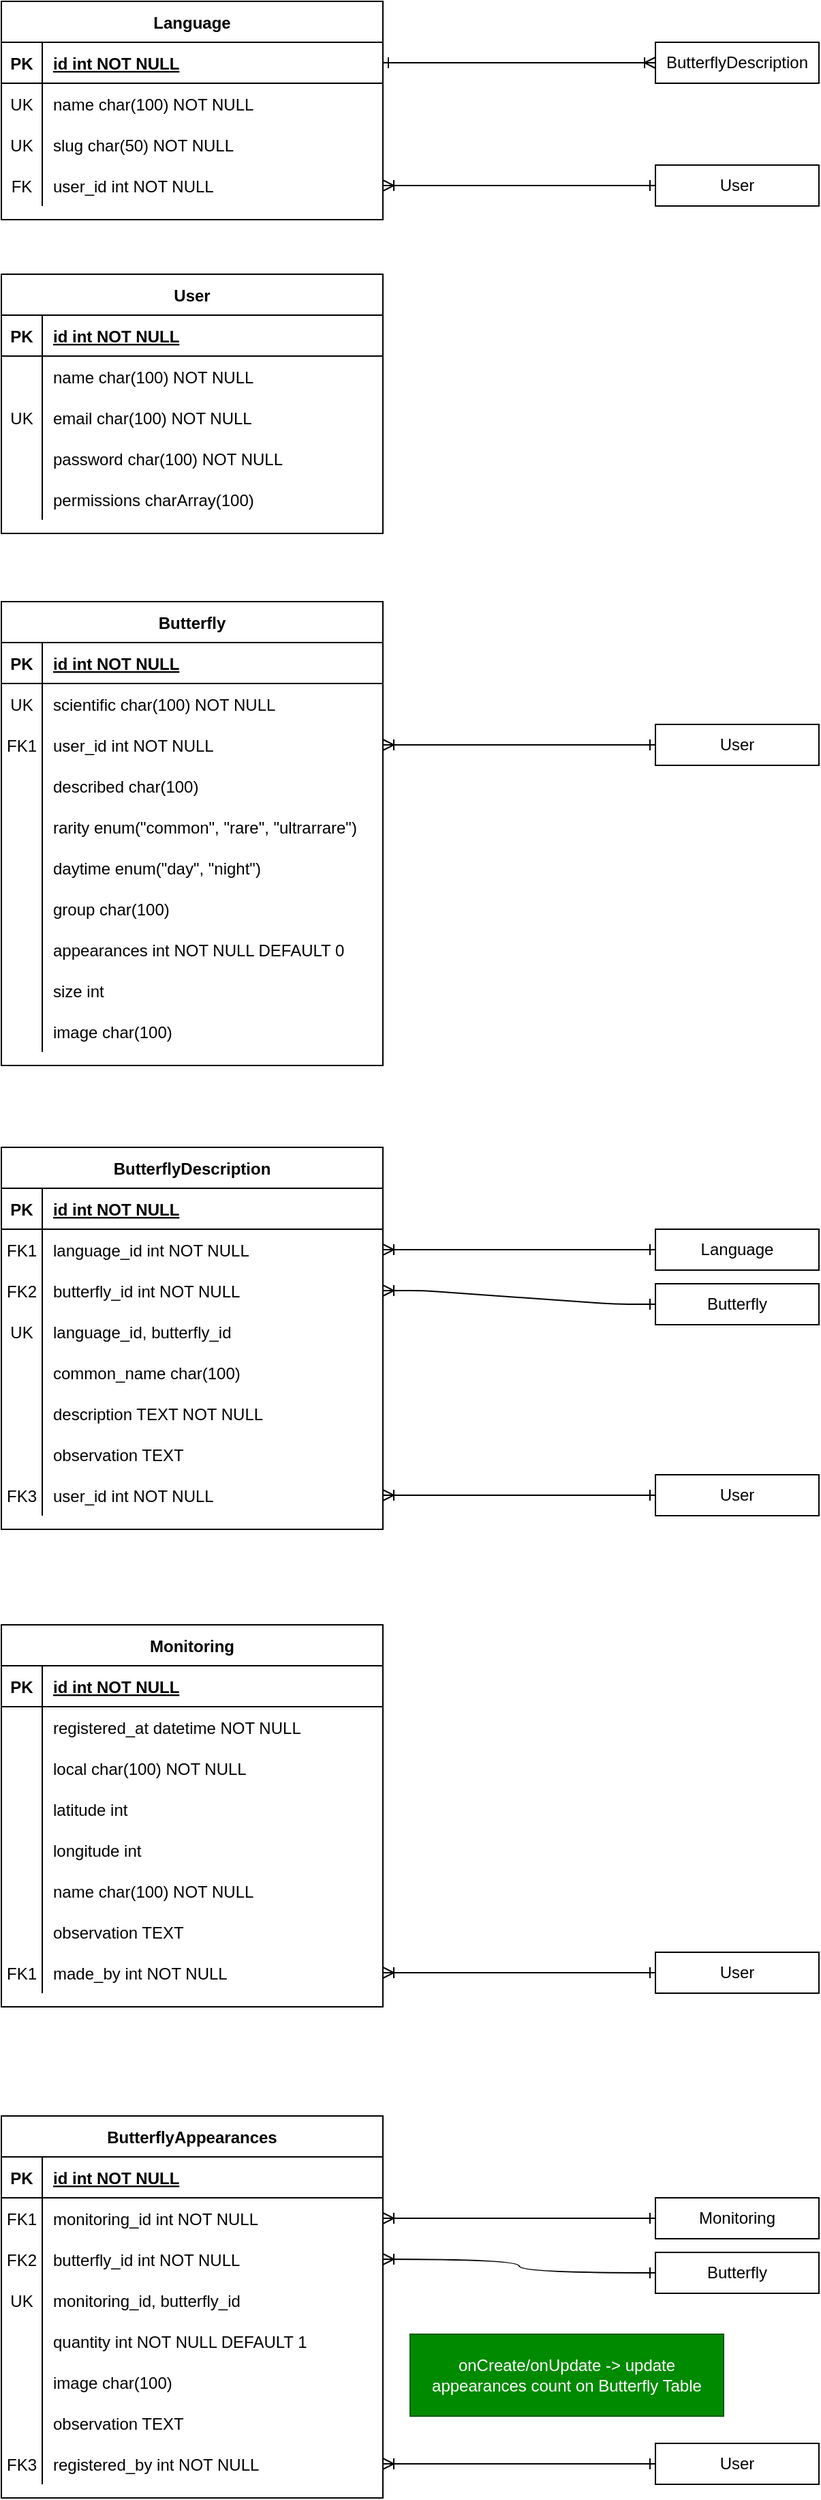 <mxfile version="20.8.10" type="device"><diagram id="R2lEEEUBdFMjLlhIrx00" name="Page-1"><mxGraphModel dx="1401" dy="868" grid="1" gridSize="10" guides="1" tooltips="1" connect="1" arrows="1" fold="1" page="1" pageScale="1" pageWidth="850" pageHeight="1100" math="0" shadow="0" extFonts="Permanent Marker^https://fonts.googleapis.com/css?family=Permanent+Marker"><root><mxCell id="0"/><mxCell id="1" parent="0"/><mxCell id="C-vyLk0tnHw3VtMMgP7b-1" value="" style="edgeStyle=entityRelationEdgeStyle;endArrow=ERoneToMany;startArrow=ERone;endFill=0;startFill=0;entryX=1;entryY=0.5;entryDx=0;entryDy=0;exitX=0;exitY=0.5;exitDx=0;exitDy=0;" parent="1" source="NZOew4aRCyh3KZvnsn2z-71" target="C-vyLk0tnHw3VtMMgP7b-9" edge="1"><mxGeometry width="100" height="100" relative="1" as="geometry"><mxPoint x="340" y="940" as="sourcePoint"/><mxPoint x="440" y="840" as="targetPoint"/></mxGeometry></mxCell><mxCell id="C-vyLk0tnHw3VtMMgP7b-2" value="ButterflyDescription" style="shape=table;startSize=30;container=1;collapsible=1;childLayout=tableLayout;fixedRows=1;rowLines=0;fontStyle=1;align=center;resizeLast=1;" parent="1" vertex="1"><mxGeometry x="80" y="880" width="280" height="280" as="geometry"/></mxCell><mxCell id="C-vyLk0tnHw3VtMMgP7b-3" value="" style="shape=partialRectangle;collapsible=0;dropTarget=0;pointerEvents=0;fillColor=none;points=[[0,0.5],[1,0.5]];portConstraint=eastwest;top=0;left=0;right=0;bottom=1;" parent="C-vyLk0tnHw3VtMMgP7b-2" vertex="1"><mxGeometry y="30" width="280" height="30" as="geometry"/></mxCell><mxCell id="C-vyLk0tnHw3VtMMgP7b-4" value="PK" style="shape=partialRectangle;overflow=hidden;connectable=0;fillColor=none;top=0;left=0;bottom=0;right=0;fontStyle=1;" parent="C-vyLk0tnHw3VtMMgP7b-3" vertex="1"><mxGeometry width="30" height="30" as="geometry"><mxRectangle width="30" height="30" as="alternateBounds"/></mxGeometry></mxCell><mxCell id="C-vyLk0tnHw3VtMMgP7b-5" value="id int NOT NULL " style="shape=partialRectangle;overflow=hidden;connectable=0;fillColor=none;top=0;left=0;bottom=0;right=0;align=left;spacingLeft=6;fontStyle=5;" parent="C-vyLk0tnHw3VtMMgP7b-3" vertex="1"><mxGeometry x="30" width="250" height="30" as="geometry"><mxRectangle width="250" height="30" as="alternateBounds"/></mxGeometry></mxCell><mxCell id="C-vyLk0tnHw3VtMMgP7b-6" value="" style="shape=partialRectangle;collapsible=0;dropTarget=0;pointerEvents=0;fillColor=none;points=[[0,0.5],[1,0.5]];portConstraint=eastwest;top=0;left=0;right=0;bottom=0;" parent="C-vyLk0tnHw3VtMMgP7b-2" vertex="1"><mxGeometry y="60" width="280" height="30" as="geometry"/></mxCell><mxCell id="C-vyLk0tnHw3VtMMgP7b-7" value="FK1" style="shape=partialRectangle;overflow=hidden;connectable=0;fillColor=none;top=0;left=0;bottom=0;right=0;" parent="C-vyLk0tnHw3VtMMgP7b-6" vertex="1"><mxGeometry width="30" height="30" as="geometry"><mxRectangle width="30" height="30" as="alternateBounds"/></mxGeometry></mxCell><mxCell id="C-vyLk0tnHw3VtMMgP7b-8" value="language_id int NOT NULL" style="shape=partialRectangle;overflow=hidden;connectable=0;fillColor=none;top=0;left=0;bottom=0;right=0;align=left;spacingLeft=6;" parent="C-vyLk0tnHw3VtMMgP7b-6" vertex="1"><mxGeometry x="30" width="250" height="30" as="geometry"><mxRectangle width="250" height="30" as="alternateBounds"/></mxGeometry></mxCell><mxCell id="C-vyLk0tnHw3VtMMgP7b-9" value="" style="shape=partialRectangle;collapsible=0;dropTarget=0;pointerEvents=0;fillColor=none;points=[[0,0.5],[1,0.5]];portConstraint=eastwest;top=0;left=0;right=0;bottom=0;" parent="C-vyLk0tnHw3VtMMgP7b-2" vertex="1"><mxGeometry y="90" width="280" height="30" as="geometry"/></mxCell><mxCell id="C-vyLk0tnHw3VtMMgP7b-10" value="FK2" style="shape=partialRectangle;overflow=hidden;connectable=0;fillColor=none;top=0;left=0;bottom=0;right=0;" parent="C-vyLk0tnHw3VtMMgP7b-9" vertex="1"><mxGeometry width="30" height="30" as="geometry"><mxRectangle width="30" height="30" as="alternateBounds"/></mxGeometry></mxCell><mxCell id="C-vyLk0tnHw3VtMMgP7b-11" value="butterfly_id int NOT NULL" style="shape=partialRectangle;overflow=hidden;connectable=0;fillColor=none;top=0;left=0;bottom=0;right=0;align=left;spacingLeft=6;" parent="C-vyLk0tnHw3VtMMgP7b-9" vertex="1"><mxGeometry x="30" width="250" height="30" as="geometry"><mxRectangle width="250" height="30" as="alternateBounds"/></mxGeometry></mxCell><mxCell id="NZOew4aRCyh3KZvnsn2z-48" value="" style="shape=partialRectangle;collapsible=0;dropTarget=0;pointerEvents=0;fillColor=none;points=[[0,0.5],[1,0.5]];portConstraint=eastwest;top=0;left=0;right=0;bottom=0;" vertex="1" parent="C-vyLk0tnHw3VtMMgP7b-2"><mxGeometry y="120" width="280" height="30" as="geometry"/></mxCell><mxCell id="NZOew4aRCyh3KZvnsn2z-49" value="UK" style="shape=partialRectangle;overflow=hidden;connectable=0;fillColor=none;top=0;left=0;bottom=0;right=0;" vertex="1" parent="NZOew4aRCyh3KZvnsn2z-48"><mxGeometry width="30" height="30" as="geometry"><mxRectangle width="30" height="30" as="alternateBounds"/></mxGeometry></mxCell><mxCell id="NZOew4aRCyh3KZvnsn2z-50" value="language_id, butterfly_id" style="shape=partialRectangle;overflow=hidden;connectable=0;fillColor=none;top=0;left=0;bottom=0;right=0;align=left;spacingLeft=6;" vertex="1" parent="NZOew4aRCyh3KZvnsn2z-48"><mxGeometry x="30" width="250" height="30" as="geometry"><mxRectangle width="250" height="30" as="alternateBounds"/></mxGeometry></mxCell><mxCell id="NZOew4aRCyh3KZvnsn2z-36" value="" style="shape=partialRectangle;collapsible=0;dropTarget=0;pointerEvents=0;fillColor=none;points=[[0,0.5],[1,0.5]];portConstraint=eastwest;top=0;left=0;right=0;bottom=0;" vertex="1" parent="C-vyLk0tnHw3VtMMgP7b-2"><mxGeometry y="150" width="280" height="30" as="geometry"/></mxCell><mxCell id="NZOew4aRCyh3KZvnsn2z-37" value="" style="shape=partialRectangle;overflow=hidden;connectable=0;fillColor=none;top=0;left=0;bottom=0;right=0;" vertex="1" parent="NZOew4aRCyh3KZvnsn2z-36"><mxGeometry width="30" height="30" as="geometry"><mxRectangle width="30" height="30" as="alternateBounds"/></mxGeometry></mxCell><mxCell id="NZOew4aRCyh3KZvnsn2z-38" value="common_name char(100)" style="shape=partialRectangle;overflow=hidden;connectable=0;fillColor=none;top=0;left=0;bottom=0;right=0;align=left;spacingLeft=6;" vertex="1" parent="NZOew4aRCyh3KZvnsn2z-36"><mxGeometry x="30" width="250" height="30" as="geometry"><mxRectangle width="250" height="30" as="alternateBounds"/></mxGeometry></mxCell><mxCell id="NZOew4aRCyh3KZvnsn2z-39" value="" style="shape=partialRectangle;collapsible=0;dropTarget=0;pointerEvents=0;fillColor=none;points=[[0,0.5],[1,0.5]];portConstraint=eastwest;top=0;left=0;right=0;bottom=0;" vertex="1" parent="C-vyLk0tnHw3VtMMgP7b-2"><mxGeometry y="180" width="280" height="30" as="geometry"/></mxCell><mxCell id="NZOew4aRCyh3KZvnsn2z-40" value="" style="shape=partialRectangle;overflow=hidden;connectable=0;fillColor=none;top=0;left=0;bottom=0;right=0;" vertex="1" parent="NZOew4aRCyh3KZvnsn2z-39"><mxGeometry width="30" height="30" as="geometry"><mxRectangle width="30" height="30" as="alternateBounds"/></mxGeometry></mxCell><mxCell id="NZOew4aRCyh3KZvnsn2z-41" value="description TEXT NOT NULL" style="shape=partialRectangle;overflow=hidden;connectable=0;fillColor=none;top=0;left=0;bottom=0;right=0;align=left;spacingLeft=6;" vertex="1" parent="NZOew4aRCyh3KZvnsn2z-39"><mxGeometry x="30" width="250" height="30" as="geometry"><mxRectangle width="250" height="30" as="alternateBounds"/></mxGeometry></mxCell><mxCell id="NZOew4aRCyh3KZvnsn2z-42" value="" style="shape=partialRectangle;collapsible=0;dropTarget=0;pointerEvents=0;fillColor=none;points=[[0,0.5],[1,0.5]];portConstraint=eastwest;top=0;left=0;right=0;bottom=0;" vertex="1" parent="C-vyLk0tnHw3VtMMgP7b-2"><mxGeometry y="210" width="280" height="30" as="geometry"/></mxCell><mxCell id="NZOew4aRCyh3KZvnsn2z-43" value="" style="shape=partialRectangle;overflow=hidden;connectable=0;fillColor=none;top=0;left=0;bottom=0;right=0;" vertex="1" parent="NZOew4aRCyh3KZvnsn2z-42"><mxGeometry width="30" height="30" as="geometry"><mxRectangle width="30" height="30" as="alternateBounds"/></mxGeometry></mxCell><mxCell id="NZOew4aRCyh3KZvnsn2z-44" value="observation TEXT" style="shape=partialRectangle;overflow=hidden;connectable=0;fillColor=none;top=0;left=0;bottom=0;right=0;align=left;spacingLeft=6;" vertex="1" parent="NZOew4aRCyh3KZvnsn2z-42"><mxGeometry x="30" width="250" height="30" as="geometry"><mxRectangle width="250" height="30" as="alternateBounds"/></mxGeometry></mxCell><mxCell id="NZOew4aRCyh3KZvnsn2z-45" value="" style="shape=partialRectangle;collapsible=0;dropTarget=0;pointerEvents=0;fillColor=none;points=[[0,0.5],[1,0.5]];portConstraint=eastwest;top=0;left=0;right=0;bottom=0;" vertex="1" parent="C-vyLk0tnHw3VtMMgP7b-2"><mxGeometry y="240" width="280" height="30" as="geometry"/></mxCell><mxCell id="NZOew4aRCyh3KZvnsn2z-46" value="FK3" style="shape=partialRectangle;overflow=hidden;connectable=0;fillColor=none;top=0;left=0;bottom=0;right=0;" vertex="1" parent="NZOew4aRCyh3KZvnsn2z-45"><mxGeometry width="30" height="30" as="geometry"><mxRectangle width="30" height="30" as="alternateBounds"/></mxGeometry></mxCell><mxCell id="NZOew4aRCyh3KZvnsn2z-47" value="user_id int NOT NULL" style="shape=partialRectangle;overflow=hidden;connectable=0;fillColor=none;top=0;left=0;bottom=0;right=0;align=left;spacingLeft=6;" vertex="1" parent="NZOew4aRCyh3KZvnsn2z-45"><mxGeometry x="30" width="250" height="30" as="geometry"><mxRectangle width="250" height="30" as="alternateBounds"/></mxGeometry></mxCell><mxCell id="C-vyLk0tnHw3VtMMgP7b-23" value="Butterfly" style="shape=table;startSize=30;container=1;collapsible=1;childLayout=tableLayout;fixedRows=1;rowLines=0;fontStyle=1;align=center;resizeLast=1;" parent="1" vertex="1"><mxGeometry x="80" y="480" width="280" height="340" as="geometry"><mxRectangle x="120" y="120" width="90" height="30" as="alternateBounds"/></mxGeometry></mxCell><mxCell id="C-vyLk0tnHw3VtMMgP7b-24" value="" style="shape=partialRectangle;collapsible=0;dropTarget=0;pointerEvents=0;fillColor=none;points=[[0,0.5],[1,0.5]];portConstraint=eastwest;top=0;left=0;right=0;bottom=1;" parent="C-vyLk0tnHw3VtMMgP7b-23" vertex="1"><mxGeometry y="30" width="280" height="30" as="geometry"/></mxCell><mxCell id="C-vyLk0tnHw3VtMMgP7b-25" value="PK" style="shape=partialRectangle;overflow=hidden;connectable=0;fillColor=none;top=0;left=0;bottom=0;right=0;fontStyle=1;" parent="C-vyLk0tnHw3VtMMgP7b-24" vertex="1"><mxGeometry width="30" height="30" as="geometry"><mxRectangle width="30" height="30" as="alternateBounds"/></mxGeometry></mxCell><mxCell id="C-vyLk0tnHw3VtMMgP7b-26" value="id int NOT NULL " style="shape=partialRectangle;overflow=hidden;connectable=0;fillColor=none;top=0;left=0;bottom=0;right=0;align=left;spacingLeft=6;fontStyle=5;" parent="C-vyLk0tnHw3VtMMgP7b-24" vertex="1"><mxGeometry x="30" width="250" height="30" as="geometry"><mxRectangle width="250" height="30" as="alternateBounds"/></mxGeometry></mxCell><mxCell id="C-vyLk0tnHw3VtMMgP7b-27" value="" style="shape=partialRectangle;collapsible=0;dropTarget=0;pointerEvents=0;fillColor=none;points=[[0,0.5],[1,0.5]];portConstraint=eastwest;top=0;left=0;right=0;bottom=0;" parent="C-vyLk0tnHw3VtMMgP7b-23" vertex="1"><mxGeometry y="60" width="280" height="30" as="geometry"/></mxCell><mxCell id="C-vyLk0tnHw3VtMMgP7b-28" value="UK" style="shape=partialRectangle;overflow=hidden;connectable=0;fillColor=none;top=0;left=0;bottom=0;right=0;" parent="C-vyLk0tnHw3VtMMgP7b-27" vertex="1"><mxGeometry width="30" height="30" as="geometry"><mxRectangle width="30" height="30" as="alternateBounds"/></mxGeometry></mxCell><mxCell id="C-vyLk0tnHw3VtMMgP7b-29" value="scientific char(100) NOT NULL" style="shape=partialRectangle;overflow=hidden;connectable=0;fillColor=none;top=0;left=0;bottom=0;right=0;align=left;spacingLeft=6;" parent="C-vyLk0tnHw3VtMMgP7b-27" vertex="1"><mxGeometry x="30" width="250" height="30" as="geometry"><mxRectangle width="250" height="30" as="alternateBounds"/></mxGeometry></mxCell><mxCell id="NZOew4aRCyh3KZvnsn2z-1" value="" style="shape=partialRectangle;collapsible=0;dropTarget=0;pointerEvents=0;fillColor=none;points=[[0,0.5],[1,0.5]];portConstraint=eastwest;top=0;left=0;right=0;bottom=0;" vertex="1" parent="C-vyLk0tnHw3VtMMgP7b-23"><mxGeometry y="90" width="280" height="30" as="geometry"/></mxCell><mxCell id="NZOew4aRCyh3KZvnsn2z-2" value="FK1" style="shape=partialRectangle;overflow=hidden;connectable=0;fillColor=none;top=0;left=0;bottom=0;right=0;" vertex="1" parent="NZOew4aRCyh3KZvnsn2z-1"><mxGeometry width="30" height="30" as="geometry"><mxRectangle width="30" height="30" as="alternateBounds"/></mxGeometry></mxCell><mxCell id="NZOew4aRCyh3KZvnsn2z-3" value="user_id int NOT NULL" style="shape=partialRectangle;overflow=hidden;connectable=0;fillColor=none;top=0;left=0;bottom=0;right=0;align=left;spacingLeft=6;" vertex="1" parent="NZOew4aRCyh3KZvnsn2z-1"><mxGeometry x="30" width="250" height="30" as="geometry"><mxRectangle width="250" height="30" as="alternateBounds"/></mxGeometry></mxCell><mxCell id="NZOew4aRCyh3KZvnsn2z-4" value="" style="shape=partialRectangle;collapsible=0;dropTarget=0;pointerEvents=0;fillColor=none;points=[[0,0.5],[1,0.5]];portConstraint=eastwest;top=0;left=0;right=0;bottom=0;" vertex="1" parent="C-vyLk0tnHw3VtMMgP7b-23"><mxGeometry y="120" width="280" height="30" as="geometry"/></mxCell><mxCell id="NZOew4aRCyh3KZvnsn2z-5" value="" style="shape=partialRectangle;overflow=hidden;connectable=0;fillColor=none;top=0;left=0;bottom=0;right=0;" vertex="1" parent="NZOew4aRCyh3KZvnsn2z-4"><mxGeometry width="30" height="30" as="geometry"><mxRectangle width="30" height="30" as="alternateBounds"/></mxGeometry></mxCell><mxCell id="NZOew4aRCyh3KZvnsn2z-6" value="described char(100) " style="shape=partialRectangle;overflow=hidden;connectable=0;fillColor=none;top=0;left=0;bottom=0;right=0;align=left;spacingLeft=6;" vertex="1" parent="NZOew4aRCyh3KZvnsn2z-4"><mxGeometry x="30" width="250" height="30" as="geometry"><mxRectangle width="250" height="30" as="alternateBounds"/></mxGeometry></mxCell><mxCell id="NZOew4aRCyh3KZvnsn2z-7" value="" style="shape=partialRectangle;collapsible=0;dropTarget=0;pointerEvents=0;fillColor=none;points=[[0,0.5],[1,0.5]];portConstraint=eastwest;top=0;left=0;right=0;bottom=0;" vertex="1" parent="C-vyLk0tnHw3VtMMgP7b-23"><mxGeometry y="150" width="280" height="30" as="geometry"/></mxCell><mxCell id="NZOew4aRCyh3KZvnsn2z-8" value="" style="shape=partialRectangle;overflow=hidden;connectable=0;fillColor=none;top=0;left=0;bottom=0;right=0;" vertex="1" parent="NZOew4aRCyh3KZvnsn2z-7"><mxGeometry width="30" height="30" as="geometry"><mxRectangle width="30" height="30" as="alternateBounds"/></mxGeometry></mxCell><mxCell id="NZOew4aRCyh3KZvnsn2z-9" value="rarity enum(&quot;common&quot;, &quot;rare&quot;, &quot;ultrarrare&quot;) " style="shape=partialRectangle;overflow=hidden;connectable=0;fillColor=none;top=0;left=0;bottom=0;right=0;align=left;spacingLeft=6;" vertex="1" parent="NZOew4aRCyh3KZvnsn2z-7"><mxGeometry x="30" width="250" height="30" as="geometry"><mxRectangle width="250" height="30" as="alternateBounds"/></mxGeometry></mxCell><mxCell id="NZOew4aRCyh3KZvnsn2z-10" value="" style="shape=partialRectangle;collapsible=0;dropTarget=0;pointerEvents=0;fillColor=none;points=[[0,0.5],[1,0.5]];portConstraint=eastwest;top=0;left=0;right=0;bottom=0;" vertex="1" parent="C-vyLk0tnHw3VtMMgP7b-23"><mxGeometry y="180" width="280" height="30" as="geometry"/></mxCell><mxCell id="NZOew4aRCyh3KZvnsn2z-11" value="" style="shape=partialRectangle;overflow=hidden;connectable=0;fillColor=none;top=0;left=0;bottom=0;right=0;" vertex="1" parent="NZOew4aRCyh3KZvnsn2z-10"><mxGeometry width="30" height="30" as="geometry"><mxRectangle width="30" height="30" as="alternateBounds"/></mxGeometry></mxCell><mxCell id="NZOew4aRCyh3KZvnsn2z-12" value="daytime enum(&quot;day&quot;, &quot;night&quot;) " style="shape=partialRectangle;overflow=hidden;connectable=0;fillColor=none;top=0;left=0;bottom=0;right=0;align=left;spacingLeft=6;" vertex="1" parent="NZOew4aRCyh3KZvnsn2z-10"><mxGeometry x="30" width="250" height="30" as="geometry"><mxRectangle width="250" height="30" as="alternateBounds"/></mxGeometry></mxCell><mxCell id="NZOew4aRCyh3KZvnsn2z-13" value="" style="shape=partialRectangle;collapsible=0;dropTarget=0;pointerEvents=0;fillColor=none;points=[[0,0.5],[1,0.5]];portConstraint=eastwest;top=0;left=0;right=0;bottom=0;" vertex="1" parent="C-vyLk0tnHw3VtMMgP7b-23"><mxGeometry y="210" width="280" height="30" as="geometry"/></mxCell><mxCell id="NZOew4aRCyh3KZvnsn2z-14" value="" style="shape=partialRectangle;overflow=hidden;connectable=0;fillColor=none;top=0;left=0;bottom=0;right=0;" vertex="1" parent="NZOew4aRCyh3KZvnsn2z-13"><mxGeometry width="30" height="30" as="geometry"><mxRectangle width="30" height="30" as="alternateBounds"/></mxGeometry></mxCell><mxCell id="NZOew4aRCyh3KZvnsn2z-15" value="group char(100) " style="shape=partialRectangle;overflow=hidden;connectable=0;fillColor=none;top=0;left=0;bottom=0;right=0;align=left;spacingLeft=6;" vertex="1" parent="NZOew4aRCyh3KZvnsn2z-13"><mxGeometry x="30" width="250" height="30" as="geometry"><mxRectangle width="250" height="30" as="alternateBounds"/></mxGeometry></mxCell><mxCell id="NZOew4aRCyh3KZvnsn2z-16" value="" style="shape=partialRectangle;collapsible=0;dropTarget=0;pointerEvents=0;fillColor=none;points=[[0,0.5],[1,0.5]];portConstraint=eastwest;top=0;left=0;right=0;bottom=0;" vertex="1" parent="C-vyLk0tnHw3VtMMgP7b-23"><mxGeometry y="240" width="280" height="30" as="geometry"/></mxCell><mxCell id="NZOew4aRCyh3KZvnsn2z-17" value="" style="shape=partialRectangle;overflow=hidden;connectable=0;fillColor=none;top=0;left=0;bottom=0;right=0;" vertex="1" parent="NZOew4aRCyh3KZvnsn2z-16"><mxGeometry width="30" height="30" as="geometry"><mxRectangle width="30" height="30" as="alternateBounds"/></mxGeometry></mxCell><mxCell id="NZOew4aRCyh3KZvnsn2z-18" value="appearances int NOT NULL DEFAULT 0 " style="shape=partialRectangle;overflow=hidden;connectable=0;fillColor=none;top=0;left=0;bottom=0;right=0;align=left;spacingLeft=6;" vertex="1" parent="NZOew4aRCyh3KZvnsn2z-16"><mxGeometry x="30" width="250" height="30" as="geometry"><mxRectangle width="250" height="30" as="alternateBounds"/></mxGeometry></mxCell><mxCell id="NZOew4aRCyh3KZvnsn2z-19" value="" style="shape=partialRectangle;collapsible=0;dropTarget=0;pointerEvents=0;fillColor=none;points=[[0,0.5],[1,0.5]];portConstraint=eastwest;top=0;left=0;right=0;bottom=0;" vertex="1" parent="C-vyLk0tnHw3VtMMgP7b-23"><mxGeometry y="270" width="280" height="30" as="geometry"/></mxCell><mxCell id="NZOew4aRCyh3KZvnsn2z-20" value="" style="shape=partialRectangle;overflow=hidden;connectable=0;fillColor=none;top=0;left=0;bottom=0;right=0;" vertex="1" parent="NZOew4aRCyh3KZvnsn2z-19"><mxGeometry width="30" height="30" as="geometry"><mxRectangle width="30" height="30" as="alternateBounds"/></mxGeometry></mxCell><mxCell id="NZOew4aRCyh3KZvnsn2z-21" value="size int " style="shape=partialRectangle;overflow=hidden;connectable=0;fillColor=none;top=0;left=0;bottom=0;right=0;align=left;spacingLeft=6;" vertex="1" parent="NZOew4aRCyh3KZvnsn2z-19"><mxGeometry x="30" width="250" height="30" as="geometry"><mxRectangle width="250" height="30" as="alternateBounds"/></mxGeometry></mxCell><mxCell id="NZOew4aRCyh3KZvnsn2z-22" value="" style="shape=partialRectangle;collapsible=0;dropTarget=0;pointerEvents=0;fillColor=none;points=[[0,0.5],[1,0.5]];portConstraint=eastwest;top=0;left=0;right=0;bottom=0;" vertex="1" parent="C-vyLk0tnHw3VtMMgP7b-23"><mxGeometry y="300" width="280" height="30" as="geometry"/></mxCell><mxCell id="NZOew4aRCyh3KZvnsn2z-23" value="" style="shape=partialRectangle;overflow=hidden;connectable=0;fillColor=none;top=0;left=0;bottom=0;right=0;" vertex="1" parent="NZOew4aRCyh3KZvnsn2z-22"><mxGeometry width="30" height="30" as="geometry"><mxRectangle width="30" height="30" as="alternateBounds"/></mxGeometry></mxCell><mxCell id="NZOew4aRCyh3KZvnsn2z-24" value="image char(100)" style="shape=partialRectangle;overflow=hidden;connectable=0;fillColor=none;top=0;left=0;bottom=0;right=0;align=left;spacingLeft=6;" vertex="1" parent="NZOew4aRCyh3KZvnsn2z-22"><mxGeometry x="30" width="250" height="30" as="geometry"><mxRectangle width="250" height="30" as="alternateBounds"/></mxGeometry></mxCell><mxCell id="NZOew4aRCyh3KZvnsn2z-25" value="Language" style="shape=table;startSize=30;container=1;collapsible=1;childLayout=tableLayout;fixedRows=1;rowLines=0;fontStyle=1;align=center;resizeLast=1;" vertex="1" parent="1"><mxGeometry x="80" y="40" width="280" height="160" as="geometry"/></mxCell><mxCell id="NZOew4aRCyh3KZvnsn2z-26" value="" style="shape=partialRectangle;collapsible=0;dropTarget=0;pointerEvents=0;fillColor=none;points=[[0,0.5],[1,0.5]];portConstraint=eastwest;top=0;left=0;right=0;bottom=1;" vertex="1" parent="NZOew4aRCyh3KZvnsn2z-25"><mxGeometry y="30" width="280" height="30" as="geometry"/></mxCell><mxCell id="NZOew4aRCyh3KZvnsn2z-27" value="PK" style="shape=partialRectangle;overflow=hidden;connectable=0;fillColor=none;top=0;left=0;bottom=0;right=0;fontStyle=1;" vertex="1" parent="NZOew4aRCyh3KZvnsn2z-26"><mxGeometry width="30" height="30" as="geometry"><mxRectangle width="30" height="30" as="alternateBounds"/></mxGeometry></mxCell><mxCell id="NZOew4aRCyh3KZvnsn2z-28" value="id int NOT NULL " style="shape=partialRectangle;overflow=hidden;connectable=0;fillColor=none;top=0;left=0;bottom=0;right=0;align=left;spacingLeft=6;fontStyle=5;" vertex="1" parent="NZOew4aRCyh3KZvnsn2z-26"><mxGeometry x="30" width="250" height="30" as="geometry"><mxRectangle width="250" height="30" as="alternateBounds"/></mxGeometry></mxCell><mxCell id="NZOew4aRCyh3KZvnsn2z-29" value="" style="shape=partialRectangle;collapsible=0;dropTarget=0;pointerEvents=0;fillColor=none;points=[[0,0.5],[1,0.5]];portConstraint=eastwest;top=0;left=0;right=0;bottom=0;" vertex="1" parent="NZOew4aRCyh3KZvnsn2z-25"><mxGeometry y="60" width="280" height="30" as="geometry"/></mxCell><mxCell id="NZOew4aRCyh3KZvnsn2z-30" value="UK" style="shape=partialRectangle;overflow=hidden;connectable=0;fillColor=none;top=0;left=0;bottom=0;right=0;" vertex="1" parent="NZOew4aRCyh3KZvnsn2z-29"><mxGeometry width="30" height="30" as="geometry"><mxRectangle width="30" height="30" as="alternateBounds"/></mxGeometry></mxCell><mxCell id="NZOew4aRCyh3KZvnsn2z-31" value="name char(100) NOT NULL" style="shape=partialRectangle;overflow=hidden;connectable=0;fillColor=none;top=0;left=0;bottom=0;right=0;align=left;spacingLeft=6;" vertex="1" parent="NZOew4aRCyh3KZvnsn2z-29"><mxGeometry x="30" width="250" height="30" as="geometry"><mxRectangle width="250" height="30" as="alternateBounds"/></mxGeometry></mxCell><mxCell id="NZOew4aRCyh3KZvnsn2z-32" value="" style="shape=partialRectangle;collapsible=0;dropTarget=0;pointerEvents=0;fillColor=none;points=[[0,0.5],[1,0.5]];portConstraint=eastwest;top=0;left=0;right=0;bottom=0;" vertex="1" parent="NZOew4aRCyh3KZvnsn2z-25"><mxGeometry y="90" width="280" height="30" as="geometry"/></mxCell><mxCell id="NZOew4aRCyh3KZvnsn2z-33" value="UK" style="shape=partialRectangle;overflow=hidden;connectable=0;fillColor=none;top=0;left=0;bottom=0;right=0;" vertex="1" parent="NZOew4aRCyh3KZvnsn2z-32"><mxGeometry width="30" height="30" as="geometry"><mxRectangle width="30" height="30" as="alternateBounds"/></mxGeometry></mxCell><mxCell id="NZOew4aRCyh3KZvnsn2z-34" value="slug char(50) NOT NULL" style="shape=partialRectangle;overflow=hidden;connectable=0;fillColor=none;top=0;left=0;bottom=0;right=0;align=left;spacingLeft=6;" vertex="1" parent="NZOew4aRCyh3KZvnsn2z-32"><mxGeometry x="30" width="250" height="30" as="geometry"><mxRectangle width="250" height="30" as="alternateBounds"/></mxGeometry></mxCell><mxCell id="NZOew4aRCyh3KZvnsn2z-78" value="" style="shape=partialRectangle;collapsible=0;dropTarget=0;pointerEvents=0;fillColor=none;points=[[0,0.5],[1,0.5]];portConstraint=eastwest;top=0;left=0;right=0;bottom=0;" vertex="1" parent="NZOew4aRCyh3KZvnsn2z-25"><mxGeometry y="120" width="280" height="30" as="geometry"/></mxCell><mxCell id="NZOew4aRCyh3KZvnsn2z-79" value="FK" style="shape=partialRectangle;overflow=hidden;connectable=0;fillColor=none;top=0;left=0;bottom=0;right=0;" vertex="1" parent="NZOew4aRCyh3KZvnsn2z-78"><mxGeometry width="30" height="30" as="geometry"><mxRectangle width="30" height="30" as="alternateBounds"/></mxGeometry></mxCell><mxCell id="NZOew4aRCyh3KZvnsn2z-80" value="user_id int NOT NULL" style="shape=partialRectangle;overflow=hidden;connectable=0;fillColor=none;top=0;left=0;bottom=0;right=0;align=left;spacingLeft=6;" vertex="1" parent="NZOew4aRCyh3KZvnsn2z-78"><mxGeometry x="30" width="250" height="30" as="geometry"><mxRectangle width="250" height="30" as="alternateBounds"/></mxGeometry></mxCell><mxCell id="NZOew4aRCyh3KZvnsn2z-35" style="edgeStyle=orthogonalEdgeStyle;rounded=0;orthogonalLoop=1;jettySize=auto;html=1;exitX=1;exitY=0.5;exitDx=0;exitDy=0;entryX=0;entryY=0.5;entryDx=0;entryDy=0;endArrow=ERoneToMany;endFill=0;curved=1;startArrow=ERone;startFill=0;" edge="1" parent="1" source="NZOew4aRCyh3KZvnsn2z-26" target="NZOew4aRCyh3KZvnsn2z-67"><mxGeometry relative="1" as="geometry"/></mxCell><mxCell id="NZOew4aRCyh3KZvnsn2z-51" value="User" style="shape=table;startSize=30;container=1;collapsible=1;childLayout=tableLayout;fixedRows=1;rowLines=0;fontStyle=1;align=center;resizeLast=1;" vertex="1" parent="1"><mxGeometry x="80" y="240" width="280" height="190" as="geometry"/></mxCell><mxCell id="NZOew4aRCyh3KZvnsn2z-52" value="" style="shape=partialRectangle;collapsible=0;dropTarget=0;pointerEvents=0;fillColor=none;points=[[0,0.5],[1,0.5]];portConstraint=eastwest;top=0;left=0;right=0;bottom=1;" vertex="1" parent="NZOew4aRCyh3KZvnsn2z-51"><mxGeometry y="30" width="280" height="30" as="geometry"/></mxCell><mxCell id="NZOew4aRCyh3KZvnsn2z-53" value="PK" style="shape=partialRectangle;overflow=hidden;connectable=0;fillColor=none;top=0;left=0;bottom=0;right=0;fontStyle=1;" vertex="1" parent="NZOew4aRCyh3KZvnsn2z-52"><mxGeometry width="30" height="30" as="geometry"><mxRectangle width="30" height="30" as="alternateBounds"/></mxGeometry></mxCell><mxCell id="NZOew4aRCyh3KZvnsn2z-54" value="id int NOT NULL " style="shape=partialRectangle;overflow=hidden;connectable=0;fillColor=none;top=0;left=0;bottom=0;right=0;align=left;spacingLeft=6;fontStyle=5;" vertex="1" parent="NZOew4aRCyh3KZvnsn2z-52"><mxGeometry x="30" width="250" height="30" as="geometry"><mxRectangle width="250" height="30" as="alternateBounds"/></mxGeometry></mxCell><mxCell id="NZOew4aRCyh3KZvnsn2z-55" value="" style="shape=partialRectangle;collapsible=0;dropTarget=0;pointerEvents=0;fillColor=none;points=[[0,0.5],[1,0.5]];portConstraint=eastwest;top=0;left=0;right=0;bottom=0;" vertex="1" parent="NZOew4aRCyh3KZvnsn2z-51"><mxGeometry y="60" width="280" height="30" as="geometry"/></mxCell><mxCell id="NZOew4aRCyh3KZvnsn2z-56" value="" style="shape=partialRectangle;overflow=hidden;connectable=0;fillColor=none;top=0;left=0;bottom=0;right=0;" vertex="1" parent="NZOew4aRCyh3KZvnsn2z-55"><mxGeometry width="30" height="30" as="geometry"><mxRectangle width="30" height="30" as="alternateBounds"/></mxGeometry></mxCell><mxCell id="NZOew4aRCyh3KZvnsn2z-57" value="name char(100) NOT NULL" style="shape=partialRectangle;overflow=hidden;connectable=0;fillColor=none;top=0;left=0;bottom=0;right=0;align=left;spacingLeft=6;" vertex="1" parent="NZOew4aRCyh3KZvnsn2z-55"><mxGeometry x="30" width="250" height="30" as="geometry"><mxRectangle width="250" height="30" as="alternateBounds"/></mxGeometry></mxCell><mxCell id="NZOew4aRCyh3KZvnsn2z-58" value="" style="shape=partialRectangle;collapsible=0;dropTarget=0;pointerEvents=0;fillColor=none;points=[[0,0.5],[1,0.5]];portConstraint=eastwest;top=0;left=0;right=0;bottom=0;" vertex="1" parent="NZOew4aRCyh3KZvnsn2z-51"><mxGeometry y="90" width="280" height="30" as="geometry"/></mxCell><mxCell id="NZOew4aRCyh3KZvnsn2z-59" value="UK" style="shape=partialRectangle;overflow=hidden;connectable=0;fillColor=none;top=0;left=0;bottom=0;right=0;" vertex="1" parent="NZOew4aRCyh3KZvnsn2z-58"><mxGeometry width="30" height="30" as="geometry"><mxRectangle width="30" height="30" as="alternateBounds"/></mxGeometry></mxCell><mxCell id="NZOew4aRCyh3KZvnsn2z-60" value="email char(100) NOT NULL" style="shape=partialRectangle;overflow=hidden;connectable=0;fillColor=none;top=0;left=0;bottom=0;right=0;align=left;spacingLeft=6;" vertex="1" parent="NZOew4aRCyh3KZvnsn2z-58"><mxGeometry x="30" width="250" height="30" as="geometry"><mxRectangle width="250" height="30" as="alternateBounds"/></mxGeometry></mxCell><mxCell id="NZOew4aRCyh3KZvnsn2z-61" value="" style="shape=partialRectangle;collapsible=0;dropTarget=0;pointerEvents=0;fillColor=none;points=[[0,0.5],[1,0.5]];portConstraint=eastwest;top=0;left=0;right=0;bottom=0;" vertex="1" parent="NZOew4aRCyh3KZvnsn2z-51"><mxGeometry y="120" width="280" height="30" as="geometry"/></mxCell><mxCell id="NZOew4aRCyh3KZvnsn2z-62" value="" style="shape=partialRectangle;overflow=hidden;connectable=0;fillColor=none;top=0;left=0;bottom=0;right=0;" vertex="1" parent="NZOew4aRCyh3KZvnsn2z-61"><mxGeometry width="30" height="30" as="geometry"><mxRectangle width="30" height="30" as="alternateBounds"/></mxGeometry></mxCell><mxCell id="NZOew4aRCyh3KZvnsn2z-63" value="password char(100) NOT NULL" style="shape=partialRectangle;overflow=hidden;connectable=0;fillColor=none;top=0;left=0;bottom=0;right=0;align=left;spacingLeft=6;" vertex="1" parent="NZOew4aRCyh3KZvnsn2z-61"><mxGeometry x="30" width="250" height="30" as="geometry"><mxRectangle width="250" height="30" as="alternateBounds"/></mxGeometry></mxCell><mxCell id="NZOew4aRCyh3KZvnsn2z-64" value="" style="shape=partialRectangle;collapsible=0;dropTarget=0;pointerEvents=0;fillColor=none;points=[[0,0.5],[1,0.5]];portConstraint=eastwest;top=0;left=0;right=0;bottom=0;" vertex="1" parent="NZOew4aRCyh3KZvnsn2z-51"><mxGeometry y="150" width="280" height="30" as="geometry"/></mxCell><mxCell id="NZOew4aRCyh3KZvnsn2z-65" value="" style="shape=partialRectangle;overflow=hidden;connectable=0;fillColor=none;top=0;left=0;bottom=0;right=0;" vertex="1" parent="NZOew4aRCyh3KZvnsn2z-64"><mxGeometry width="30" height="30" as="geometry"><mxRectangle width="30" height="30" as="alternateBounds"/></mxGeometry></mxCell><mxCell id="NZOew4aRCyh3KZvnsn2z-66" value="permissions charArray(100)" style="shape=partialRectangle;overflow=hidden;connectable=0;fillColor=none;top=0;left=0;bottom=0;right=0;align=left;spacingLeft=6;" vertex="1" parent="NZOew4aRCyh3KZvnsn2z-64"><mxGeometry x="30" width="250" height="30" as="geometry"><mxRectangle width="250" height="30" as="alternateBounds"/></mxGeometry></mxCell><mxCell id="NZOew4aRCyh3KZvnsn2z-67" value="ButterflyDescription" style="rounded=0;whiteSpace=wrap;html=1;fillColor=none;" vertex="1" parent="1"><mxGeometry x="560" y="70" width="120" height="30" as="geometry"/></mxCell><mxCell id="NZOew4aRCyh3KZvnsn2z-69" value="Language" style="rounded=0;whiteSpace=wrap;html=1;fillColor=none;" vertex="1" parent="1"><mxGeometry x="560" y="940" width="120" height="30" as="geometry"/></mxCell><mxCell id="NZOew4aRCyh3KZvnsn2z-71" value="Butterfly" style="rounded=0;whiteSpace=wrap;html=1;fillColor=none;" vertex="1" parent="1"><mxGeometry x="560" y="980" width="120" height="30" as="geometry"/></mxCell><mxCell id="NZOew4aRCyh3KZvnsn2z-73" style="edgeStyle=orthogonalEdgeStyle;curved=1;rounded=0;orthogonalLoop=1;jettySize=auto;html=1;exitX=1;exitY=0.5;exitDx=0;exitDy=0;entryX=0;entryY=0.5;entryDx=0;entryDy=0;startArrow=ERoneToMany;startFill=0;endArrow=ERone;endFill=0;" edge="1" parent="1" source="C-vyLk0tnHw3VtMMgP7b-6" target="NZOew4aRCyh3KZvnsn2z-69"><mxGeometry relative="1" as="geometry"/></mxCell><mxCell id="NZOew4aRCyh3KZvnsn2z-74" value="User" style="rounded=0;whiteSpace=wrap;html=1;fillColor=none;" vertex="1" parent="1"><mxGeometry x="560" y="1120" width="120" height="30" as="geometry"/></mxCell><mxCell id="NZOew4aRCyh3KZvnsn2z-75" style="edgeStyle=orthogonalEdgeStyle;curved=1;rounded=0;orthogonalLoop=1;jettySize=auto;html=1;exitX=1;exitY=0.5;exitDx=0;exitDy=0;startArrow=ERoneToMany;startFill=0;endArrow=ERone;endFill=0;" edge="1" parent="1" source="NZOew4aRCyh3KZvnsn2z-45" target="NZOew4aRCyh3KZvnsn2z-74"><mxGeometry relative="1" as="geometry"/></mxCell><mxCell id="NZOew4aRCyh3KZvnsn2z-76" value="User" style="rounded=0;whiteSpace=wrap;html=1;fillColor=none;" vertex="1" parent="1"><mxGeometry x="560" y="570" width="120" height="30" as="geometry"/></mxCell><mxCell id="NZOew4aRCyh3KZvnsn2z-77" style="edgeStyle=orthogonalEdgeStyle;curved=1;rounded=0;orthogonalLoop=1;jettySize=auto;html=1;exitX=1;exitY=0.5;exitDx=0;exitDy=0;entryX=0;entryY=0.5;entryDx=0;entryDy=0;startArrow=ERoneToMany;startFill=0;endArrow=ERone;endFill=0;" edge="1" parent="1" source="NZOew4aRCyh3KZvnsn2z-1" target="NZOew4aRCyh3KZvnsn2z-76"><mxGeometry relative="1" as="geometry"/></mxCell><mxCell id="NZOew4aRCyh3KZvnsn2z-81" value="User" style="rounded=0;whiteSpace=wrap;html=1;fillColor=none;" vertex="1" parent="1"><mxGeometry x="560" y="160" width="120" height="30" as="geometry"/></mxCell><mxCell id="NZOew4aRCyh3KZvnsn2z-82" style="edgeStyle=orthogonalEdgeStyle;curved=1;rounded=0;orthogonalLoop=1;jettySize=auto;html=1;exitX=1;exitY=0.5;exitDx=0;exitDy=0;entryX=0;entryY=0.5;entryDx=0;entryDy=0;startArrow=ERoneToMany;startFill=0;endArrow=ERone;endFill=0;" edge="1" parent="1" source="NZOew4aRCyh3KZvnsn2z-78" target="NZOew4aRCyh3KZvnsn2z-81"><mxGeometry relative="1" as="geometry"/></mxCell><mxCell id="NZOew4aRCyh3KZvnsn2z-83" value="Monitoring" style="shape=table;startSize=30;container=1;collapsible=1;childLayout=tableLayout;fixedRows=1;rowLines=0;fontStyle=1;align=center;resizeLast=1;" vertex="1" parent="1"><mxGeometry x="80" y="1230" width="280" height="280" as="geometry"/></mxCell><mxCell id="NZOew4aRCyh3KZvnsn2z-84" value="" style="shape=partialRectangle;collapsible=0;dropTarget=0;pointerEvents=0;fillColor=none;points=[[0,0.5],[1,0.5]];portConstraint=eastwest;top=0;left=0;right=0;bottom=1;" vertex="1" parent="NZOew4aRCyh3KZvnsn2z-83"><mxGeometry y="30" width="280" height="30" as="geometry"/></mxCell><mxCell id="NZOew4aRCyh3KZvnsn2z-85" value="PK" style="shape=partialRectangle;overflow=hidden;connectable=0;fillColor=none;top=0;left=0;bottom=0;right=0;fontStyle=1;" vertex="1" parent="NZOew4aRCyh3KZvnsn2z-84"><mxGeometry width="30" height="30" as="geometry"><mxRectangle width="30" height="30" as="alternateBounds"/></mxGeometry></mxCell><mxCell id="NZOew4aRCyh3KZvnsn2z-86" value="id int NOT NULL " style="shape=partialRectangle;overflow=hidden;connectable=0;fillColor=none;top=0;left=0;bottom=0;right=0;align=left;spacingLeft=6;fontStyle=5;" vertex="1" parent="NZOew4aRCyh3KZvnsn2z-84"><mxGeometry x="30" width="250" height="30" as="geometry"><mxRectangle width="250" height="30" as="alternateBounds"/></mxGeometry></mxCell><mxCell id="NZOew4aRCyh3KZvnsn2z-87" value="" style="shape=partialRectangle;collapsible=0;dropTarget=0;pointerEvents=0;fillColor=none;points=[[0,0.5],[1,0.5]];portConstraint=eastwest;top=0;left=0;right=0;bottom=0;" vertex="1" parent="NZOew4aRCyh3KZvnsn2z-83"><mxGeometry y="60" width="280" height="30" as="geometry"/></mxCell><mxCell id="NZOew4aRCyh3KZvnsn2z-88" value="" style="shape=partialRectangle;overflow=hidden;connectable=0;fillColor=none;top=0;left=0;bottom=0;right=0;" vertex="1" parent="NZOew4aRCyh3KZvnsn2z-87"><mxGeometry width="30" height="30" as="geometry"><mxRectangle width="30" height="30" as="alternateBounds"/></mxGeometry></mxCell><mxCell id="NZOew4aRCyh3KZvnsn2z-89" value="registered_at datetime NOT NULL" style="shape=partialRectangle;overflow=hidden;connectable=0;fillColor=none;top=0;left=0;bottom=0;right=0;align=left;spacingLeft=6;" vertex="1" parent="NZOew4aRCyh3KZvnsn2z-87"><mxGeometry x="30" width="250" height="30" as="geometry"><mxRectangle width="250" height="30" as="alternateBounds"/></mxGeometry></mxCell><mxCell id="NZOew4aRCyh3KZvnsn2z-90" value="" style="shape=partialRectangle;collapsible=0;dropTarget=0;pointerEvents=0;fillColor=none;points=[[0,0.5],[1,0.5]];portConstraint=eastwest;top=0;left=0;right=0;bottom=0;" vertex="1" parent="NZOew4aRCyh3KZvnsn2z-83"><mxGeometry y="90" width="280" height="30" as="geometry"/></mxCell><mxCell id="NZOew4aRCyh3KZvnsn2z-91" value="" style="shape=partialRectangle;overflow=hidden;connectable=0;fillColor=none;top=0;left=0;bottom=0;right=0;" vertex="1" parent="NZOew4aRCyh3KZvnsn2z-90"><mxGeometry width="30" height="30" as="geometry"><mxRectangle width="30" height="30" as="alternateBounds"/></mxGeometry></mxCell><mxCell id="NZOew4aRCyh3KZvnsn2z-92" value="local char(100) NOT NULL" style="shape=partialRectangle;overflow=hidden;connectable=0;fillColor=none;top=0;left=0;bottom=0;right=0;align=left;spacingLeft=6;" vertex="1" parent="NZOew4aRCyh3KZvnsn2z-90"><mxGeometry x="30" width="250" height="30" as="geometry"><mxRectangle width="250" height="30" as="alternateBounds"/></mxGeometry></mxCell><mxCell id="NZOew4aRCyh3KZvnsn2z-93" value="" style="shape=partialRectangle;collapsible=0;dropTarget=0;pointerEvents=0;fillColor=none;points=[[0,0.5],[1,0.5]];portConstraint=eastwest;top=0;left=0;right=0;bottom=0;" vertex="1" parent="NZOew4aRCyh3KZvnsn2z-83"><mxGeometry y="120" width="280" height="30" as="geometry"/></mxCell><mxCell id="NZOew4aRCyh3KZvnsn2z-94" value="" style="shape=partialRectangle;overflow=hidden;connectable=0;fillColor=none;top=0;left=0;bottom=0;right=0;" vertex="1" parent="NZOew4aRCyh3KZvnsn2z-93"><mxGeometry width="30" height="30" as="geometry"><mxRectangle width="30" height="30" as="alternateBounds"/></mxGeometry></mxCell><mxCell id="NZOew4aRCyh3KZvnsn2z-95" value="latitude int" style="shape=partialRectangle;overflow=hidden;connectable=0;fillColor=none;top=0;left=0;bottom=0;right=0;align=left;spacingLeft=6;" vertex="1" parent="NZOew4aRCyh3KZvnsn2z-93"><mxGeometry x="30" width="250" height="30" as="geometry"><mxRectangle width="250" height="30" as="alternateBounds"/></mxGeometry></mxCell><mxCell id="NZOew4aRCyh3KZvnsn2z-96" value="" style="shape=partialRectangle;collapsible=0;dropTarget=0;pointerEvents=0;fillColor=none;points=[[0,0.5],[1,0.5]];portConstraint=eastwest;top=0;left=0;right=0;bottom=0;" vertex="1" parent="NZOew4aRCyh3KZvnsn2z-83"><mxGeometry y="150" width="280" height="30" as="geometry"/></mxCell><mxCell id="NZOew4aRCyh3KZvnsn2z-97" value="" style="shape=partialRectangle;overflow=hidden;connectable=0;fillColor=none;top=0;left=0;bottom=0;right=0;" vertex="1" parent="NZOew4aRCyh3KZvnsn2z-96"><mxGeometry width="30" height="30" as="geometry"><mxRectangle width="30" height="30" as="alternateBounds"/></mxGeometry></mxCell><mxCell id="NZOew4aRCyh3KZvnsn2z-98" value="longitude int" style="shape=partialRectangle;overflow=hidden;connectable=0;fillColor=none;top=0;left=0;bottom=0;right=0;align=left;spacingLeft=6;" vertex="1" parent="NZOew4aRCyh3KZvnsn2z-96"><mxGeometry x="30" width="250" height="30" as="geometry"><mxRectangle width="250" height="30" as="alternateBounds"/></mxGeometry></mxCell><mxCell id="NZOew4aRCyh3KZvnsn2z-99" value="" style="shape=partialRectangle;collapsible=0;dropTarget=0;pointerEvents=0;fillColor=none;points=[[0,0.5],[1,0.5]];portConstraint=eastwest;top=0;left=0;right=0;bottom=0;" vertex="1" parent="NZOew4aRCyh3KZvnsn2z-83"><mxGeometry y="180" width="280" height="30" as="geometry"/></mxCell><mxCell id="NZOew4aRCyh3KZvnsn2z-100" value="" style="shape=partialRectangle;overflow=hidden;connectable=0;fillColor=none;top=0;left=0;bottom=0;right=0;" vertex="1" parent="NZOew4aRCyh3KZvnsn2z-99"><mxGeometry width="30" height="30" as="geometry"><mxRectangle width="30" height="30" as="alternateBounds"/></mxGeometry></mxCell><mxCell id="NZOew4aRCyh3KZvnsn2z-101" value="name char(100) NOT NULL" style="shape=partialRectangle;overflow=hidden;connectable=0;fillColor=none;top=0;left=0;bottom=0;right=0;align=left;spacingLeft=6;" vertex="1" parent="NZOew4aRCyh3KZvnsn2z-99"><mxGeometry x="30" width="250" height="30" as="geometry"><mxRectangle width="250" height="30" as="alternateBounds"/></mxGeometry></mxCell><mxCell id="NZOew4aRCyh3KZvnsn2z-102" value="" style="shape=partialRectangle;collapsible=0;dropTarget=0;pointerEvents=0;fillColor=none;points=[[0,0.5],[1,0.5]];portConstraint=eastwest;top=0;left=0;right=0;bottom=0;" vertex="1" parent="NZOew4aRCyh3KZvnsn2z-83"><mxGeometry y="210" width="280" height="30" as="geometry"/></mxCell><mxCell id="NZOew4aRCyh3KZvnsn2z-103" value="" style="shape=partialRectangle;overflow=hidden;connectable=0;fillColor=none;top=0;left=0;bottom=0;right=0;" vertex="1" parent="NZOew4aRCyh3KZvnsn2z-102"><mxGeometry width="30" height="30" as="geometry"><mxRectangle width="30" height="30" as="alternateBounds"/></mxGeometry></mxCell><mxCell id="NZOew4aRCyh3KZvnsn2z-104" value="observation TEXT" style="shape=partialRectangle;overflow=hidden;connectable=0;fillColor=none;top=0;left=0;bottom=0;right=0;align=left;spacingLeft=6;" vertex="1" parent="NZOew4aRCyh3KZvnsn2z-102"><mxGeometry x="30" width="250" height="30" as="geometry"><mxRectangle width="250" height="30" as="alternateBounds"/></mxGeometry></mxCell><mxCell id="NZOew4aRCyh3KZvnsn2z-105" value="" style="shape=partialRectangle;collapsible=0;dropTarget=0;pointerEvents=0;fillColor=none;points=[[0,0.5],[1,0.5]];portConstraint=eastwest;top=0;left=0;right=0;bottom=0;" vertex="1" parent="NZOew4aRCyh3KZvnsn2z-83"><mxGeometry y="240" width="280" height="30" as="geometry"/></mxCell><mxCell id="NZOew4aRCyh3KZvnsn2z-106" value="FK1" style="shape=partialRectangle;overflow=hidden;connectable=0;fillColor=none;top=0;left=0;bottom=0;right=0;" vertex="1" parent="NZOew4aRCyh3KZvnsn2z-105"><mxGeometry width="30" height="30" as="geometry"><mxRectangle width="30" height="30" as="alternateBounds"/></mxGeometry></mxCell><mxCell id="NZOew4aRCyh3KZvnsn2z-107" value="made_by int NOT NULL" style="shape=partialRectangle;overflow=hidden;connectable=0;fillColor=none;top=0;left=0;bottom=0;right=0;align=left;spacingLeft=6;" vertex="1" parent="NZOew4aRCyh3KZvnsn2z-105"><mxGeometry x="30" width="250" height="30" as="geometry"><mxRectangle width="250" height="30" as="alternateBounds"/></mxGeometry></mxCell><mxCell id="NZOew4aRCyh3KZvnsn2z-108" value="User" style="rounded=0;whiteSpace=wrap;html=1;fillColor=none;" vertex="1" parent="1"><mxGeometry x="560" y="1470" width="120" height="30" as="geometry"/></mxCell><mxCell id="NZOew4aRCyh3KZvnsn2z-109" style="edgeStyle=orthogonalEdgeStyle;curved=1;rounded=0;orthogonalLoop=1;jettySize=auto;html=1;entryX=0;entryY=0.5;entryDx=0;entryDy=0;startArrow=ERoneToMany;startFill=0;endArrow=ERone;endFill=0;" edge="1" parent="1" source="NZOew4aRCyh3KZvnsn2z-105" target="NZOew4aRCyh3KZvnsn2z-108"><mxGeometry relative="1" as="geometry"/></mxCell><mxCell id="NZOew4aRCyh3KZvnsn2z-110" value="ButterflyAppearances" style="shape=table;startSize=30;container=1;collapsible=1;childLayout=tableLayout;fixedRows=1;rowLines=0;fontStyle=1;align=center;resizeLast=1;" vertex="1" parent="1"><mxGeometry x="80" y="1590" width="280" height="280" as="geometry"/></mxCell><mxCell id="NZOew4aRCyh3KZvnsn2z-111" value="" style="shape=partialRectangle;collapsible=0;dropTarget=0;pointerEvents=0;fillColor=none;points=[[0,0.5],[1,0.5]];portConstraint=eastwest;top=0;left=0;right=0;bottom=1;" vertex="1" parent="NZOew4aRCyh3KZvnsn2z-110"><mxGeometry y="30" width="280" height="30" as="geometry"/></mxCell><mxCell id="NZOew4aRCyh3KZvnsn2z-112" value="PK" style="shape=partialRectangle;overflow=hidden;connectable=0;fillColor=none;top=0;left=0;bottom=0;right=0;fontStyle=1;" vertex="1" parent="NZOew4aRCyh3KZvnsn2z-111"><mxGeometry width="30" height="30" as="geometry"><mxRectangle width="30" height="30" as="alternateBounds"/></mxGeometry></mxCell><mxCell id="NZOew4aRCyh3KZvnsn2z-113" value="id int NOT NULL " style="shape=partialRectangle;overflow=hidden;connectable=0;fillColor=none;top=0;left=0;bottom=0;right=0;align=left;spacingLeft=6;fontStyle=5;" vertex="1" parent="NZOew4aRCyh3KZvnsn2z-111"><mxGeometry x="30" width="250" height="30" as="geometry"><mxRectangle width="250" height="30" as="alternateBounds"/></mxGeometry></mxCell><mxCell id="NZOew4aRCyh3KZvnsn2z-114" value="" style="shape=partialRectangle;collapsible=0;dropTarget=0;pointerEvents=0;fillColor=none;points=[[0,0.5],[1,0.5]];portConstraint=eastwest;top=0;left=0;right=0;bottom=0;" vertex="1" parent="NZOew4aRCyh3KZvnsn2z-110"><mxGeometry y="60" width="280" height="30" as="geometry"/></mxCell><mxCell id="NZOew4aRCyh3KZvnsn2z-115" value="FK1" style="shape=partialRectangle;overflow=hidden;connectable=0;fillColor=none;top=0;left=0;bottom=0;right=0;" vertex="1" parent="NZOew4aRCyh3KZvnsn2z-114"><mxGeometry width="30" height="30" as="geometry"><mxRectangle width="30" height="30" as="alternateBounds"/></mxGeometry></mxCell><mxCell id="NZOew4aRCyh3KZvnsn2z-116" value="monitoring_id int NOT NULL" style="shape=partialRectangle;overflow=hidden;connectable=0;fillColor=none;top=0;left=0;bottom=0;right=0;align=left;spacingLeft=6;" vertex="1" parent="NZOew4aRCyh3KZvnsn2z-114"><mxGeometry x="30" width="250" height="30" as="geometry"><mxRectangle width="250" height="30" as="alternateBounds"/></mxGeometry></mxCell><mxCell id="NZOew4aRCyh3KZvnsn2z-117" value="" style="shape=partialRectangle;collapsible=0;dropTarget=0;pointerEvents=0;fillColor=none;points=[[0,0.5],[1,0.5]];portConstraint=eastwest;top=0;left=0;right=0;bottom=0;" vertex="1" parent="NZOew4aRCyh3KZvnsn2z-110"><mxGeometry y="90" width="280" height="30" as="geometry"/></mxCell><mxCell id="NZOew4aRCyh3KZvnsn2z-118" value="FK2" style="shape=partialRectangle;overflow=hidden;connectable=0;fillColor=none;top=0;left=0;bottom=0;right=0;" vertex="1" parent="NZOew4aRCyh3KZvnsn2z-117"><mxGeometry width="30" height="30" as="geometry"><mxRectangle width="30" height="30" as="alternateBounds"/></mxGeometry></mxCell><mxCell id="NZOew4aRCyh3KZvnsn2z-119" value="butterfly_id int NOT NULL" style="shape=partialRectangle;overflow=hidden;connectable=0;fillColor=none;top=0;left=0;bottom=0;right=0;align=left;spacingLeft=6;" vertex="1" parent="NZOew4aRCyh3KZvnsn2z-117"><mxGeometry x="30" width="250" height="30" as="geometry"><mxRectangle width="250" height="30" as="alternateBounds"/></mxGeometry></mxCell><mxCell id="NZOew4aRCyh3KZvnsn2z-120" value="" style="shape=partialRectangle;collapsible=0;dropTarget=0;pointerEvents=0;fillColor=none;points=[[0,0.5],[1,0.5]];portConstraint=eastwest;top=0;left=0;right=0;bottom=0;" vertex="1" parent="NZOew4aRCyh3KZvnsn2z-110"><mxGeometry y="120" width="280" height="30" as="geometry"/></mxCell><mxCell id="NZOew4aRCyh3KZvnsn2z-121" value="UK" style="shape=partialRectangle;overflow=hidden;connectable=0;fillColor=none;top=0;left=0;bottom=0;right=0;" vertex="1" parent="NZOew4aRCyh3KZvnsn2z-120"><mxGeometry width="30" height="30" as="geometry"><mxRectangle width="30" height="30" as="alternateBounds"/></mxGeometry></mxCell><mxCell id="NZOew4aRCyh3KZvnsn2z-122" value="monitoring_id, butterfly_id" style="shape=partialRectangle;overflow=hidden;connectable=0;fillColor=none;top=0;left=0;bottom=0;right=0;align=left;spacingLeft=6;" vertex="1" parent="NZOew4aRCyh3KZvnsn2z-120"><mxGeometry x="30" width="250" height="30" as="geometry"><mxRectangle width="250" height="30" as="alternateBounds"/></mxGeometry></mxCell><mxCell id="NZOew4aRCyh3KZvnsn2z-123" value="" style="shape=partialRectangle;collapsible=0;dropTarget=0;pointerEvents=0;fillColor=none;points=[[0,0.5],[1,0.5]];portConstraint=eastwest;top=0;left=0;right=0;bottom=0;" vertex="1" parent="NZOew4aRCyh3KZvnsn2z-110"><mxGeometry y="150" width="280" height="30" as="geometry"/></mxCell><mxCell id="NZOew4aRCyh3KZvnsn2z-124" value="" style="shape=partialRectangle;overflow=hidden;connectable=0;fillColor=none;top=0;left=0;bottom=0;right=0;" vertex="1" parent="NZOew4aRCyh3KZvnsn2z-123"><mxGeometry width="30" height="30" as="geometry"><mxRectangle width="30" height="30" as="alternateBounds"/></mxGeometry></mxCell><mxCell id="NZOew4aRCyh3KZvnsn2z-125" value="quantity int NOT NULL DEFAULT 1" style="shape=partialRectangle;overflow=hidden;connectable=0;fillColor=none;top=0;left=0;bottom=0;right=0;align=left;spacingLeft=6;" vertex="1" parent="NZOew4aRCyh3KZvnsn2z-123"><mxGeometry x="30" width="250" height="30" as="geometry"><mxRectangle width="250" height="30" as="alternateBounds"/></mxGeometry></mxCell><mxCell id="NZOew4aRCyh3KZvnsn2z-126" value="" style="shape=partialRectangle;collapsible=0;dropTarget=0;pointerEvents=0;fillColor=none;points=[[0,0.5],[1,0.5]];portConstraint=eastwest;top=0;left=0;right=0;bottom=0;" vertex="1" parent="NZOew4aRCyh3KZvnsn2z-110"><mxGeometry y="180" width="280" height="30" as="geometry"/></mxCell><mxCell id="NZOew4aRCyh3KZvnsn2z-127" value="" style="shape=partialRectangle;overflow=hidden;connectable=0;fillColor=none;top=0;left=0;bottom=0;right=0;" vertex="1" parent="NZOew4aRCyh3KZvnsn2z-126"><mxGeometry width="30" height="30" as="geometry"><mxRectangle width="30" height="30" as="alternateBounds"/></mxGeometry></mxCell><mxCell id="NZOew4aRCyh3KZvnsn2z-128" value="image char(100)" style="shape=partialRectangle;overflow=hidden;connectable=0;fillColor=none;top=0;left=0;bottom=0;right=0;align=left;spacingLeft=6;" vertex="1" parent="NZOew4aRCyh3KZvnsn2z-126"><mxGeometry x="30" width="250" height="30" as="geometry"><mxRectangle width="250" height="30" as="alternateBounds"/></mxGeometry></mxCell><mxCell id="NZOew4aRCyh3KZvnsn2z-129" value="" style="shape=partialRectangle;collapsible=0;dropTarget=0;pointerEvents=0;fillColor=none;points=[[0,0.5],[1,0.5]];portConstraint=eastwest;top=0;left=0;right=0;bottom=0;" vertex="1" parent="NZOew4aRCyh3KZvnsn2z-110"><mxGeometry y="210" width="280" height="30" as="geometry"/></mxCell><mxCell id="NZOew4aRCyh3KZvnsn2z-130" value="" style="shape=partialRectangle;overflow=hidden;connectable=0;fillColor=none;top=0;left=0;bottom=0;right=0;" vertex="1" parent="NZOew4aRCyh3KZvnsn2z-129"><mxGeometry width="30" height="30" as="geometry"><mxRectangle width="30" height="30" as="alternateBounds"/></mxGeometry></mxCell><mxCell id="NZOew4aRCyh3KZvnsn2z-131" value="observation TEXT" style="shape=partialRectangle;overflow=hidden;connectable=0;fillColor=none;top=0;left=0;bottom=0;right=0;align=left;spacingLeft=6;" vertex="1" parent="NZOew4aRCyh3KZvnsn2z-129"><mxGeometry x="30" width="250" height="30" as="geometry"><mxRectangle width="250" height="30" as="alternateBounds"/></mxGeometry></mxCell><mxCell id="NZOew4aRCyh3KZvnsn2z-132" value="" style="shape=partialRectangle;collapsible=0;dropTarget=0;pointerEvents=0;fillColor=none;points=[[0,0.5],[1,0.5]];portConstraint=eastwest;top=0;left=0;right=0;bottom=0;" vertex="1" parent="NZOew4aRCyh3KZvnsn2z-110"><mxGeometry y="240" width="280" height="30" as="geometry"/></mxCell><mxCell id="NZOew4aRCyh3KZvnsn2z-133" value="FK3" style="shape=partialRectangle;overflow=hidden;connectable=0;fillColor=none;top=0;left=0;bottom=0;right=0;" vertex="1" parent="NZOew4aRCyh3KZvnsn2z-132"><mxGeometry width="30" height="30" as="geometry"><mxRectangle width="30" height="30" as="alternateBounds"/></mxGeometry></mxCell><mxCell id="NZOew4aRCyh3KZvnsn2z-134" value="registered_by int NOT NULL" style="shape=partialRectangle;overflow=hidden;connectable=0;fillColor=none;top=0;left=0;bottom=0;right=0;align=left;spacingLeft=6;" vertex="1" parent="NZOew4aRCyh3KZvnsn2z-132"><mxGeometry x="30" width="250" height="30" as="geometry"><mxRectangle width="250" height="30" as="alternateBounds"/></mxGeometry></mxCell><mxCell id="NZOew4aRCyh3KZvnsn2z-135" value="User" style="rounded=0;whiteSpace=wrap;html=1;fillColor=none;" vertex="1" parent="1"><mxGeometry x="560" y="1830" width="120" height="30" as="geometry"/></mxCell><mxCell id="NZOew4aRCyh3KZvnsn2z-136" style="edgeStyle=orthogonalEdgeStyle;curved=1;rounded=0;orthogonalLoop=1;jettySize=auto;html=1;exitX=1;exitY=0.5;exitDx=0;exitDy=0;entryX=0;entryY=0.5;entryDx=0;entryDy=0;startArrow=ERoneToMany;startFill=0;endArrow=ERone;endFill=0;" edge="1" parent="1" source="NZOew4aRCyh3KZvnsn2z-132" target="NZOew4aRCyh3KZvnsn2z-135"><mxGeometry relative="1" as="geometry"/></mxCell><mxCell id="NZOew4aRCyh3KZvnsn2z-137" value="Monitoring" style="rounded=0;whiteSpace=wrap;html=1;fillColor=none;" vertex="1" parent="1"><mxGeometry x="560" y="1650" width="120" height="30" as="geometry"/></mxCell><mxCell id="NZOew4aRCyh3KZvnsn2z-138" style="edgeStyle=orthogonalEdgeStyle;curved=1;rounded=0;orthogonalLoop=1;jettySize=auto;html=1;exitX=1;exitY=0.5;exitDx=0;exitDy=0;entryX=0;entryY=0.5;entryDx=0;entryDy=0;startArrow=ERoneToMany;startFill=0;endArrow=ERone;endFill=0;" edge="1" parent="1" source="NZOew4aRCyh3KZvnsn2z-114" target="NZOew4aRCyh3KZvnsn2z-137"><mxGeometry relative="1" as="geometry"/></mxCell><mxCell id="NZOew4aRCyh3KZvnsn2z-139" value="Butterfly" style="rounded=0;whiteSpace=wrap;html=1;fillColor=none;" vertex="1" parent="1"><mxGeometry x="560" y="1690" width="120" height="30" as="geometry"/></mxCell><mxCell id="NZOew4aRCyh3KZvnsn2z-140" style="edgeStyle=orthogonalEdgeStyle;curved=1;rounded=0;orthogonalLoop=1;jettySize=auto;html=1;exitX=1;exitY=0.5;exitDx=0;exitDy=0;entryX=0;entryY=0.5;entryDx=0;entryDy=0;startArrow=ERoneToMany;startFill=0;endArrow=ERone;endFill=0;" edge="1" parent="1" source="NZOew4aRCyh3KZvnsn2z-117" target="NZOew4aRCyh3KZvnsn2z-139"><mxGeometry relative="1" as="geometry"/></mxCell><mxCell id="NZOew4aRCyh3KZvnsn2z-141" value="onCreate/onUpdate -&amp;gt; update appearances count on Butterfly Table" style="rounded=0;whiteSpace=wrap;html=1;fillColor=#008a00;fontColor=#ffffff;strokeColor=#005700;" vertex="1" parent="1"><mxGeometry x="380" y="1750" width="230" height="60" as="geometry"/></mxCell></root></mxGraphModel></diagram></mxfile>